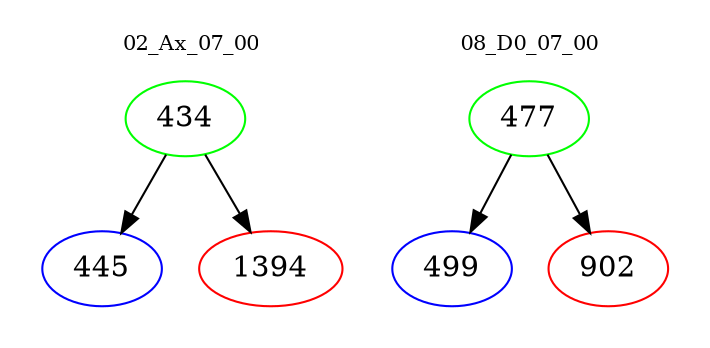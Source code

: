 digraph{
subgraph cluster_0 {
color = white
label = "02_Ax_07_00";
fontsize=10;
T0_434 [label="434", color="green"]
T0_434 -> T0_445 [color="black"]
T0_445 [label="445", color="blue"]
T0_434 -> T0_1394 [color="black"]
T0_1394 [label="1394", color="red"]
}
subgraph cluster_1 {
color = white
label = "08_D0_07_00";
fontsize=10;
T1_477 [label="477", color="green"]
T1_477 -> T1_499 [color="black"]
T1_499 [label="499", color="blue"]
T1_477 -> T1_902 [color="black"]
T1_902 [label="902", color="red"]
}
}
